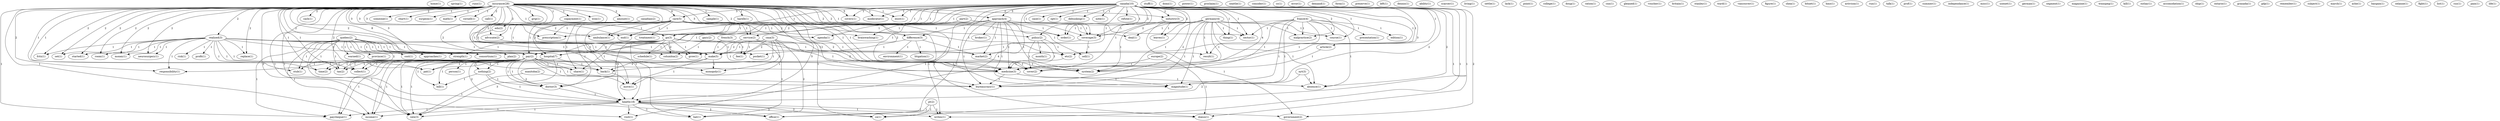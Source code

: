 digraph G {
  home [ label="home(1)" ];
  spring [ label="spring(1)" ];
  runs [ label="runs(1)" ];
  insurance [ label="insurance(28)" ];
  pay [ label="pay(2)" ];
  plan [ label="plan(2)" ];
  someone [ label="someone(1)" ];
  approach [ label="approach(4)" ];
  chart [ label="chart(1)" ];
  surgeon [ label="surgeon(1)" ];
  math [ label="math(1)" ];
  moderator [ label="moderator(1)" ];
  cornell [ label="cornell(1)" ];
  call [ label="call(1)" ];
  realized [ label="realized(3)" ];
  care [ label="care(5)" ];
  go [ label="go(3)" ];
  set [ label="set(1)" ];
  started [ label="started(1)" ];
  prescription [ label="prescription(1)" ];
  difference [ label="difference(3)" ];
  grip [ label="grip(1)" ];
  edu [ label="edu(2)" ];
  copayment [ label="copayment(1)" ];
  pocket [ label="pocket(1)" ];
  stub [ label="stub(1)" ];
  pay [ label="pay(2)" ];
  won [ label="won(1)" ];
  tax [ label="tax(2)" ];
  amount [ label="amount(1)" ];
  exist [ label="exist(1)" ];
  room [ label="room(1)" ];
  money [ label="money(1)" ];
  advocate [ label="advocate(2)" ];
  order [ label="order(1)" ];
  collect [ label="collect(1)" ];
  time [ label="time(2)" ];
  ambulance [ label="ambulance(1)" ];
  end [ label="end(1)" ];
  hospital [ label="hospital(7)" ];
  neurosurgery [ label="neurosurgery(1)" ];
  industry [ label="industry(3)" ];
  sample [ label="sample(1)" ];
  replace [ label="replace(1)" ];
  system [ label="system(2)" ];
  harelb [ label="harelb(1)" ];
  service [ label="service(2)" ];
  responsibility [ label="responsibility(1)" ];
  sector [ label="sector(1)" ];
  coverage [ label="coverage(3)" ];
  medicine [ label="medicine(3)" ];
  magnitude [ label="magnitude(1)" ];
  bureaucracy [ label="bureaucracy(1)" ];
  fritz [ label="fritz(1)" ];
  cover [ label="cover(2)" ];
  health [ label="health(18)" ];
  make [ label="make(5)" ];
  visit [ label="visit(1)" ];
  monopoly [ label="monopoly(1)" ];
  back [ label="back(1)" ];
  cash [ label="cash(1)" ];
  income [ label="income(1)" ];
  pat [ label="pat(1)" ];
  paycheque [ label="paycheque(1)" ];
  doesn [ label="doesn(1)" ];
  covers [ label="covers(1)" ];
  move [ label="move(1)" ];
  writes [ label="writes(1)" ];
  office [ label="office(1)" ];
  co [ label="co(1)" ];
  rate [ label="rate(3)" ];
  stuff [ label="stuff(1)" ];
  quebec [ label="quebec(2)" ];
  consortium [ label="consortium(1)" ];
  warned [ label="warned(1)" ];
  province [ label="province(1)" ];
  cost [ label="cost(1)" ];
  domi [ label="domi(1)" ];
  power [ label="power(1)" ];
  proclaim [ label="proclaim(1)" ];
  person [ label="person(1)" ];
  nothing [ label="nothing(2)" ];
  share [ label="share(1)" ];
  bill [ label="bill(1)" ];
  doctor [ label="doctor(3)" ];
  seattle [ label="seattle(1)" ];
  canada [ label="canada(10)" ];
  case [ label="case(1)" ];
  opt [ label="opt(1)" ];
  article [ label="article(2)" ];
  debunking [ label="debunking(1)" ];
  note [ label="note(1)" ];
  market [ label="market(2)" ];
  policy [ label="policy(2)" ];
  thing [ label="thing(1)" ];
  leaves [ label="leaves(1)" ];
  refute [ label="refute(1)" ];
  etc [ label="etc(2)" ];
  result [ label="result(1)" ];
  malpractice [ label="malpractice(2)" ];
  course [ label="course(1)" ];
  absence [ label="absence(1)" ];
  government [ label="government(2)" ];
  broker [ label="broker(1)" ];
  sell [ label="sell(1)" ];
  consider [ label="consider(1)" ];
  cc [ label="cc(1)" ];
  error [ label="error(1)" ];
  demand [ label="demand(1)" ];
  form [ label="form(1)" ];
  preserve [ label="preserve(1)" ];
  left [ label="left(1)" ];
  risk [ label="risk(1)" ];
  profit [ label="profit(1)" ];
  strength [ label="strength(1)" ];
  approaches [ label="approaches(1)" ];
  grow [ label="grow(1)" ];
  dennis [ label="dennis(1)" ];
  treatment [ label="treatment(1)" ];
  schedule [ label="schedule(1)" ];
  fee [ label="fee(1)" ];
  columbia [ label="columbia(2)" ];
  bat [ label="bat(1)" ];
  ability [ label="ability(1)" ];
  scarcer [ label="scarcer(1)" ];
  living [ label="living(1)" ];
  settle [ label="settle(1)" ];
  litigation [ label="litigation(1)" ];
  environment [ label="environment(1)" ];
  lack [ label="lack(1)" ];
  point [ label="point(1)" ];
  college [ label="college(1)" ];
  doug [ label="doug(1)" ];
  ration [ label="ration(1)" ];
  cnn [ label="cnn(1)" ];
  part [ label="part(2)" ];
  deal [ label="deal(1)" ];
  agenda [ label="agenda(1)" ];
  brainwashing [ label="brainwashing(1)" ];
  gleaned [ label="gleaned(1)" ];
  voucher [ label="voucher(1)" ];
  britain [ label="britain(1)" ];
  canadian [ label="canadian(2)" ];
  stanley [ label="stanley(1)" ];
  month [ label="month(1)" ];
  ward [ label="ward(1)" ];
  vancouver [ label="vancouver(1)" ];
  germany [ label="germany(4)" ];
  figure [ label="figure(1)" ];
  shea [ label="shea(1)" ];
  bitnet [ label="bitnet(1)" ];
  hmo [ label="hmo(1)" ];
  activism [ label="activism(1)" ];
  run [ label="run(1)" ];
  talk [ label="talk(1)" ];
  prof [ label="prof(1)" ];
  summer [ label="summer(1)" ];
  independance [ label="independance(1)" ];
  misc [ label="misc(1)" ];
  europe [ label="europe(2)" ];
  usenet [ label="usenet(1)" ];
  german [ label="german(1)" ];
  segment [ label="segment(1)" ];
  france [ label="france(4)" ];
  presentation [ label="presentation(1)" ];
  edition [ label="edition(1)" ];
  magazine [ label="magazine(1)" ];
  winnipeg [ label="winnipeg(1)" ];
  kill [ label="kill(1)" ];
  gary [ label="gary(2)" ];
  outlay [ label="outlay(1)" ];
  accomodation [ label="accomodation(1)" ];
  cma [ label="cma(3)" ];
  ohip [ label="ohip(1)" ];
  ontario [ label="ontario(1)" ];
  granada [ label="granada(1)" ];
  nyt [ label="nyt(3)" ];
  gdp [ label="gdp(1)" ];
  french [ label="french(3)" ];
  remember [ label="remember(1)" ];
  subject [ label="subject(1)" ];
  march [ label="march(1)" ];
  ache [ label="ache(1)" ];
  bargain [ label="bargain(1)" ];
  selanne [ label="selanne(1)" ];
  fight [ label="fight(1)" ];
  manitoba [ label="manitoba(2)" ];
  pt [ label="pt(2)" ];
  list [ label="list(1)" ];
  cus [ label="cus(1)" ];
  pain [ label="pain(1)" ];
  life [ label="life(1)" ];
  insurance -> pay [ label="2" ];
  insurance -> plan [ label="3" ];
  insurance -> someone [ label="2" ];
  insurance -> approach [ label="2" ];
  insurance -> chart [ label="1" ];
  insurance -> surgeon [ label="1" ];
  insurance -> math [ label="1" ];
  insurance -> moderator [ label="1" ];
  insurance -> cornell [ label="1" ];
  insurance -> call [ label="2" ];
  insurance -> realized [ label="2" ];
  insurance -> care [ label="4" ];
  insurance -> go [ label="1" ];
  insurance -> set [ label="2" ];
  insurance -> started [ label="2" ];
  insurance -> prescription [ label="3" ];
  insurance -> difference [ label="2" ];
  insurance -> grip [ label="1" ];
  insurance -> edu [ label="1" ];
  insurance -> copayment [ label="1" ];
  insurance -> pocket [ label="2" ];
  insurance -> stub [ label="1" ];
  insurance -> pay [ label="2" ];
  insurance -> won [ label="1" ];
  insurance -> tax [ label="1" ];
  insurance -> amount [ label="2" ];
  insurance -> exist [ label="1" ];
  insurance -> room [ label="2" ];
  insurance -> money [ label="2" ];
  insurance -> advocate [ label="2" ];
  insurance -> order [ label="2" ];
  insurance -> collect [ label="1" ];
  insurance -> time [ label="1" ];
  insurance -> ambulance [ label="3" ];
  insurance -> end [ label="3" ];
  insurance -> hospital [ label="8" ];
  insurance -> neurosurgery [ label="2" ];
  insurance -> industry [ label="2" ];
  insurance -> sample [ label="1" ];
  insurance -> replace [ label="2" ];
  insurance -> system [ label="2" ];
  insurance -> harelb [ label="1" ];
  insurance -> service [ label="3" ];
  insurance -> responsibility [ label="2" ];
  insurance -> sector [ label="1" ];
  insurance -> coverage [ label="2" ];
  insurance -> medicine [ label="1" ];
  insurance -> magnitude [ label="2" ];
  insurance -> bureaucracy [ label="2" ];
  insurance -> fritz [ label="2" ];
  insurance -> cover [ label="1" ];
  insurance -> health [ label="5" ];
  insurance -> make [ label="2" ];
  insurance -> visit [ label="1" ];
  insurance -> monopoly [ label="1" ];
  insurance -> back [ label="2" ];
  insurance -> cash [ label="2" ];
  insurance -> income [ label="1" ];
  insurance -> pat [ label="2" ];
  insurance -> paycheque [ label="1" ];
  insurance -> doesn [ label="1" ];
  insurance -> covers [ label="5" ];
  insurance -> move [ label="1" ];
  insurance -> writes [ label="1" ];
  insurance -> office [ label="1" ];
  insurance -> co [ label="1" ];
  insurance -> rate [ label="2" ];
  quebec -> consortium [ label="1" ];
  quebec -> pay [ label="1" ];
  quebec -> plan [ label="1" ];
  quebec -> stub [ label="1" ];
  quebec -> pay [ label="1" ];
  quebec -> tax [ label="1" ];
  quebec -> collect [ label="1" ];
  quebec -> time [ label="1" ];
  quebec -> warned [ label="1" ];
  quebec -> province [ label="1" ];
  quebec -> income [ label="1" ];
  quebec -> cost [ label="1" ];
  quebec -> paycheque [ label="1" ];
  quebec -> rate [ label="1" ];
  pay -> person [ label="1" ];
  pay -> stub [ label="1" ];
  pay -> nothing [ label="1" ];
  pay -> tax [ label="1" ];
  pay -> share [ label="1" ];
  pay -> bill [ label="1" ];
  pay -> collect [ label="1" ];
  pay -> time [ label="1" ];
  pay -> doctor [ label="1" ];
  pay -> system [ label="1" ];
  pay -> bureaucracy [ label="1" ];
  pay -> health [ label="2" ];
  pay -> income [ label="1" ];
  pay -> paycheque [ label="1" ];
  pay -> rate [ label="1" ];
  canada -> case [ label="1" ];
  canada -> approach [ label="3" ];
  canada -> opt [ label="1" ];
  canada -> moderator [ label="1" ];
  canada -> article [ label="1" ];
  canada -> debunking [ label="1" ];
  canada -> care [ label="3" ];
  canada -> go [ label="1" ];
  canada -> prescription [ label="1" ];
  canada -> note [ label="1" ];
  canada -> market [ label="1" ];
  canada -> pay [ label="2" ];
  canada -> policy [ label="1" ];
  canada -> exist [ label="1" ];
  canada -> order [ label="2" ];
  canada -> ambulance [ label="1" ];
  canada -> end [ label="1" ];
  canada -> hospital [ label="1" ];
  canada -> industry [ label="2" ];
  canada -> thing [ label="1" ];
  canada -> leaves [ label="2" ];
  canada -> refute [ label="1" ];
  canada -> system [ label="4" ];
  canada -> etc [ label="1" ];
  canada -> result [ label="1" ];
  canada -> service [ label="1" ];
  canada -> sector [ label="1" ];
  canada -> coverage [ label="1" ];
  canada -> malpractice [ label="2" ];
  canada -> medicine [ label="3" ];
  canada -> magnitude [ label="2" ];
  canada -> bureaucracy [ label="2" ];
  canada -> course [ label="1" ];
  canada -> cover [ label="1" ];
  canada -> health [ label="4" ];
  canada -> visit [ label="1" ];
  canada -> absence [ label="2" ];
  canada -> doesn [ label="1" ];
  canada -> covers [ label="1" ];
  canada -> writes [ label="1" ];
  canada -> government [ label="2" ];
  canada -> office [ label="1" ];
  canada -> co [ label="1" ];
  approach -> difference [ label="1" ];
  approach -> market [ label="1" ];
  approach -> pay [ label="1" ];
  approach -> order [ label="1" ];
  approach -> system [ label="1" ];
  approach -> coverage [ label="1" ];
  approach -> medicine [ label="1" ];
  approach -> magnitude [ label="1" ];
  approach -> bureaucracy [ label="1" ];
  approach -> make [ label="1" ];
  approach -> broker [ label="1" ];
  approach -> sell [ label="1" ];
  article -> medicine [ label="1" ];
  realized -> set [ label="1" ];
  realized -> started [ label="1" ];
  realized -> risk [ label="1" ];
  realized -> profit [ label="1" ];
  realized -> room [ label="1" ];
  realized -> money [ label="1" ];
  realized -> strength [ label="1" ];
  realized -> approaches [ label="1" ];
  realized -> hospital [ label="1" ];
  realized -> neurosurgery [ label="1" ];
  realized -> replace [ label="1" ];
  realized -> responsibility [ label="1" ];
  realized -> medicine [ label="1" ];
  realized -> fritz [ label="1" ];
  realized -> grow [ label="1" ];
  realized -> make [ label="1" ];
  realized -> back [ label="1" ];
  realized -> pat [ label="1" ];
  care -> go [ label="1" ];
  care -> prescription [ label="1" ];
  care -> treatment [ label="1" ];
  care -> pay [ label="1" ];
  care -> policy [ label="1" ];
  care -> share [ label="1" ];
  care -> ambulance [ label="1" ];
  care -> end [ label="1" ];
  care -> hospital [ label="2" ];
  care -> doctor [ label="1" ];
  care -> etc [ label="1" ];
  care -> service [ label="1" ];
  care -> medicine [ label="1" ];
  care -> health [ label="1" ];
  go -> market [ label="1" ];
  go -> pay [ label="1" ];
  go -> share [ label="1" ];
  go -> strength [ label="1" ];
  go -> approaches [ label="1" ];
  go -> hospital [ label="1" ];
  go -> schedule [ label="1" ];
  go -> doctor [ label="1" ];
  go -> result [ label="1" ];
  go -> fee [ label="1" ];
  go -> medicine [ label="1" ];
  go -> grow [ label="1" ];
  go -> columbia [ label="2" ];
  go -> bat [ label="1" ];
  difference -> market [ label="1" ];
  difference -> pocket [ label="1" ];
  difference -> litigation [ label="1" ];
  difference -> environment [ label="1" ];
  market -> cover [ label="1" ];
  edu -> columbia [ label="1" ];
  pay -> nothing [ label="1" ];
  pay -> tax [ label="1" ];
  pay -> share [ label="1" ];
  pay -> bill [ label="1" ];
  pay -> collect [ label="1" ];
  pay -> time [ label="1" ];
  pay -> doctor [ label="1" ];
  pay -> system [ label="1" ];
  pay -> bureaucracy [ label="1" ];
  pay -> health [ label="2" ];
  pay -> income [ label="1" ];
  pay -> paycheque [ label="1" ];
  pay -> rate [ label="1" ];
  part -> deal [ label="1" ];
  part -> agenda [ label="1" ];
  part -> brainwashing [ label="1" ];
  nothing -> bill [ label="1" ];
  nothing -> doctor [ label="1" ];
  nothing -> health [ label="1" ];
  canadian -> advocate [ label="1" ];
  canadian -> agenda [ label="1" ];
  canadian -> health [ label="1" ];
  canadian -> make [ label="1" ];
  canadian -> brainwashing [ label="1" ];
  policy -> etc [ label="1" ];
  policy -> medicine [ label="1" ];
  policy -> month [ label="1" ];
  policy -> cover [ label="1" ];
  germany -> deal [ label="1" ];
  germany -> order [ label="1" ];
  germany -> thing [ label="1" ];
  germany -> system [ label="1" ];
  germany -> result [ label="1" ];
  germany -> sector [ label="1" ];
  germany -> coverage [ label="1" ];
  germany -> malpractice [ label="1" ];
  germany -> medicine [ label="1" ];
  germany -> magnitude [ label="1" ];
  germany -> bureaucracy [ label="1" ];
  germany -> course [ label="1" ];
  germany -> absence [ label="1" ];
  advocate -> make [ label="1" ];
  hospital -> responsibility [ label="1" ];
  hospital -> back [ label="1" ];
  hospital -> pat [ label="1" ];
  hospital -> rate [ label="3" ];
  industry -> leaves [ label="1" ];
  industry -> system [ label="1" ];
  industry -> government [ label="1" ];
  doctor -> health [ label="1" ];
  europe -> cover [ label="1" ];
  europe -> doesn [ label="1" ];
  france -> system [ label="1" ];
  france -> sector [ label="1" ];
  france -> coverage [ label="2" ];
  france -> malpractice [ label="1" ];
  france -> medicine [ label="1" ];
  france -> magnitude [ label="1" ];
  france -> bureaucracy [ label="1" ];
  france -> presentation [ label="1" ];
  france -> course [ label="1" ];
  france -> edition [ label="1" ];
  france -> absence [ label="1" ];
  etc -> medicine [ label="1" ];
  gary -> columbia [ label="1" ];
  service -> fee [ label="1" ];
  service -> medicine [ label="1" ];
  service -> grow [ label="1" ];
  service -> bat [ label="1" ];
  cma -> fee [ label="2" ];
  cma -> medicine [ label="2" ];
  cma -> grow [ label="2" ];
  cma -> make [ label="1" ];
  cma -> monopoly [ label="1" ];
  cma -> back [ label="1" ];
  cma -> move [ label="1" ];
  cma -> bat [ label="2" ];
  coverage -> make [ label="1" ];
  coverage -> sell [ label="1" ];
  medicine -> magnitude [ label="1" ];
  medicine -> bureaucracy [ label="1" ];
  medicine -> absence [ label="1" ];
  nyt -> health [ label="2" ];
  nyt -> absence [ label="1" ];
  health -> visit [ label="2" ];
  health -> income [ label="1" ];
  health -> paycheque [ label="1" ];
  health -> doesn [ label="1" ];
  health -> writes [ label="2" ];
  health -> government [ label="1" ];
  health -> office [ label="2" ];
  health -> bat [ label="1" ];
  health -> co [ label="2" ];
  health -> rate [ label="1" ];
  french -> make [ label="1" ];
  make -> monopoly [ label="1" ];
  make -> back [ label="2" ];
  make -> pat [ label="1" ];
  make -> move [ label="1" ];
  back -> move [ label="1" ];
  manitoba -> move [ label="1" ];
  manitoba -> rate [ label="1" ];
  pt -> writes [ label="1" ];
  pt -> office [ label="1" ];
  pt -> co [ label="1" ];
}
